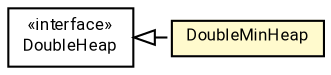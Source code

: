 #!/usr/local/bin/dot
#
# Class diagram 
# Generated by UMLGraph version R5_7_2-60-g0e99a6 (http://www.spinellis.gr/umlgraph/)
#

digraph G {
	graph [fontnames="svg"]
	edge [fontname="Roboto",fontsize=7,labelfontname="Roboto",labelfontsize=7,color="black"];
	node [fontname="Roboto",fontcolor="black",fontsize=8,shape=plaintext,margin=0,width=0,height=0];
	nodesep=0.15;
	ranksep=0.25;
	rankdir=LR;
	// de.lmu.ifi.dbs.elki.utilities.datastructures.heap.DoubleHeap
	c3585571 [label=<<table title="de.lmu.ifi.dbs.elki.utilities.datastructures.heap.DoubleHeap" border="0" cellborder="1" cellspacing="0" cellpadding="2" href="DoubleHeap.html" target="_parent">
		<tr><td><table border="0" cellspacing="0" cellpadding="1">
		<tr><td align="center" balign="center"> &#171;interface&#187; </td></tr>
		<tr><td align="center" balign="center"> <font face="Roboto">DoubleHeap</font> </td></tr>
		</table></td></tr>
		</table>>, URL="DoubleHeap.html"];
	// de.lmu.ifi.dbs.elki.utilities.datastructures.heap.DoubleMinHeap
	c3585575 [label=<<table title="de.lmu.ifi.dbs.elki.utilities.datastructures.heap.DoubleMinHeap" border="0" cellborder="1" cellspacing="0" cellpadding="2" bgcolor="lemonChiffon" href="DoubleMinHeap.html" target="_parent">
		<tr><td><table border="0" cellspacing="0" cellpadding="1">
		<tr><td align="center" balign="center"> <font face="Roboto">DoubleMinHeap</font> </td></tr>
		</table></td></tr>
		</table>>, URL="DoubleMinHeap.html"];
	// de.lmu.ifi.dbs.elki.utilities.datastructures.heap.DoubleMinHeap implements de.lmu.ifi.dbs.elki.utilities.datastructures.heap.DoubleHeap
	c3585571 -> c3585575 [arrowtail=empty,style=dashed,dir=back,weight=9];
}


